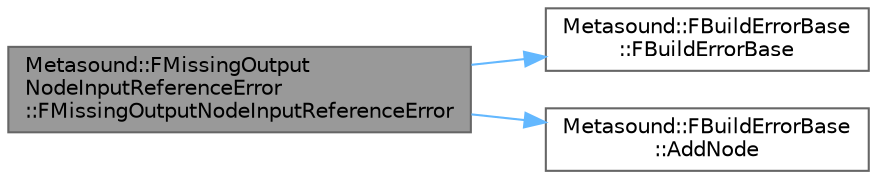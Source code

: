 digraph "Metasound::FMissingOutputNodeInputReferenceError::FMissingOutputNodeInputReferenceError"
{
 // INTERACTIVE_SVG=YES
 // LATEX_PDF_SIZE
  bgcolor="transparent";
  edge [fontname=Helvetica,fontsize=10,labelfontname=Helvetica,labelfontsize=10];
  node [fontname=Helvetica,fontsize=10,shape=box,height=0.2,width=0.4];
  rankdir="LR";
  Node1 [id="Node000001",label="Metasound::FMissingOutput\lNodeInputReferenceError\l::FMissingOutputNodeInputReferenceError",height=0.2,width=0.4,color="gray40", fillcolor="grey60", style="filled", fontcolor="black",tooltip=" "];
  Node1 -> Node2 [id="edge1_Node000001_Node000002",color="steelblue1",style="solid",tooltip=" "];
  Node2 [id="Node000002",label="Metasound::FBuildErrorBase\l::FBuildErrorBase",height=0.2,width=0.4,color="grey40", fillcolor="white", style="filled",URL="$dc/d88/classMetasound_1_1FBuildErrorBase.html#ab11583bf272d7e788a4b6afb0a3b52db",tooltip=" "];
  Node1 -> Node3 [id="edge2_Node000001_Node000003",color="steelblue1",style="solid",tooltip=" "];
  Node3 [id="Node000003",label="Metasound::FBuildErrorBase\l::AddNode",height=0.2,width=0.4,color="grey40", fillcolor="white", style="filled",URL="$dc/d88/classMetasound_1_1FBuildErrorBase.html#af0a97f0d9f751f13a5004ee930654d57",tooltip=" "];
}
